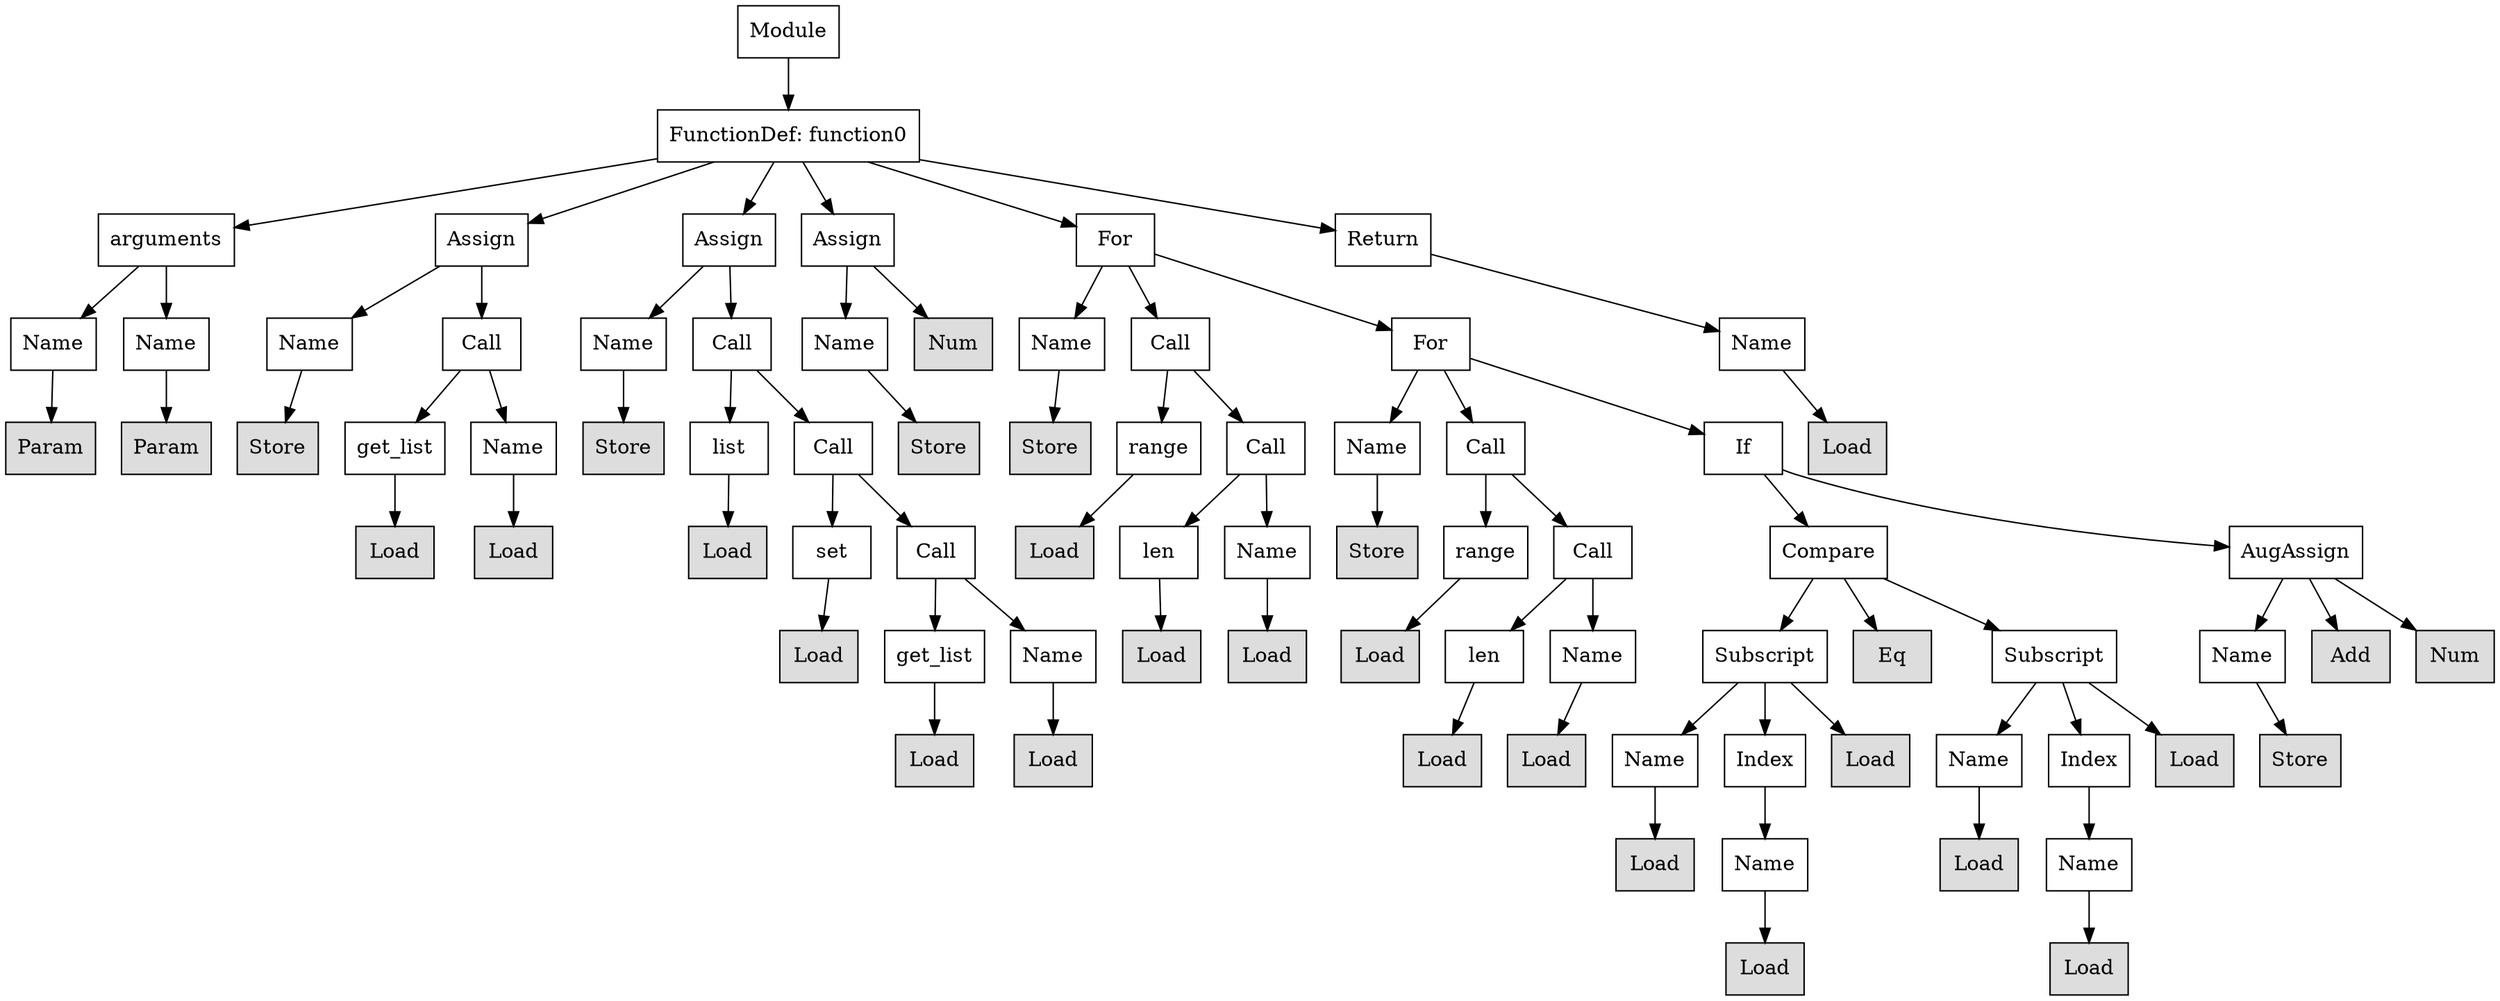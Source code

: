 digraph G {
n0 [shape=rect, label="Module"];
n1 [shape=rect, label="FunctionDef: function0"];
n2 [shape=rect, label="arguments"];
n3 [shape=rect, label="Assign"];
n4 [shape=rect, label="Assign"];
n5 [shape=rect, label="Assign"];
n6 [shape=rect, label="For"];
n7 [shape=rect, label="Return"];
n8 [shape=rect, label="Name"];
n9 [shape=rect, label="Name"];
n10 [shape=rect, label="Name"];
n11 [shape=rect, label="Call"];
n12 [shape=rect, label="Name"];
n13 [shape=rect, label="Call"];
n14 [shape=rect, label="Name"];
n15 [shape=rect, label="Num" style="filled" fillcolor="#dddddd"];
n16 [shape=rect, label="Name"];
n17 [shape=rect, label="Call"];
n18 [shape=rect, label="For"];
n19 [shape=rect, label="Name"];
n20 [shape=rect, label="Param" style="filled" fillcolor="#dddddd"];
n21 [shape=rect, label="Param" style="filled" fillcolor="#dddddd"];
n22 [shape=rect, label="Store" style="filled" fillcolor="#dddddd"];
n23 [shape=rect, label="get_list"];
n24 [shape=rect, label="Name"];
n25 [shape=rect, label="Store" style="filled" fillcolor="#dddddd"];
n26 [shape=rect, label="list"];
n27 [shape=rect, label="Call"];
n28 [shape=rect, label="Store" style="filled" fillcolor="#dddddd"];
n29 [shape=rect, label="Store" style="filled" fillcolor="#dddddd"];
n30 [shape=rect, label="range"];
n31 [shape=rect, label="Call"];
n32 [shape=rect, label="Name"];
n33 [shape=rect, label="Call"];
n34 [shape=rect, label="If"];
n35 [shape=rect, label="Load" style="filled" fillcolor="#dddddd"];
n36 [shape=rect, label="Load" style="filled" fillcolor="#dddddd"];
n37 [shape=rect, label="Load" style="filled" fillcolor="#dddddd"];
n38 [shape=rect, label="Load" style="filled" fillcolor="#dddddd"];
n39 [shape=rect, label="set"];
n40 [shape=rect, label="Call"];
n41 [shape=rect, label="Load" style="filled" fillcolor="#dddddd"];
n42 [shape=rect, label="len"];
n43 [shape=rect, label="Name"];
n44 [shape=rect, label="Store" style="filled" fillcolor="#dddddd"];
n45 [shape=rect, label="range"];
n46 [shape=rect, label="Call"];
n47 [shape=rect, label="Compare"];
n48 [shape=rect, label="AugAssign"];
n49 [shape=rect, label="Load" style="filled" fillcolor="#dddddd"];
n50 [shape=rect, label="get_list"];
n51 [shape=rect, label="Name"];
n52 [shape=rect, label="Load" style="filled" fillcolor="#dddddd"];
n53 [shape=rect, label="Load" style="filled" fillcolor="#dddddd"];
n54 [shape=rect, label="Load" style="filled" fillcolor="#dddddd"];
n55 [shape=rect, label="len"];
n56 [shape=rect, label="Name"];
n57 [shape=rect, label="Subscript"];
n58 [shape=rect, label="Eq" style="filled" fillcolor="#dddddd"];
n59 [shape=rect, label="Subscript"];
n60 [shape=rect, label="Name"];
n61 [shape=rect, label="Add" style="filled" fillcolor="#dddddd"];
n62 [shape=rect, label="Num" style="filled" fillcolor="#dddddd"];
n63 [shape=rect, label="Load" style="filled" fillcolor="#dddddd"];
n64 [shape=rect, label="Load" style="filled" fillcolor="#dddddd"];
n65 [shape=rect, label="Load" style="filled" fillcolor="#dddddd"];
n66 [shape=rect, label="Load" style="filled" fillcolor="#dddddd"];
n67 [shape=rect, label="Name"];
n68 [shape=rect, label="Index"];
n69 [shape=rect, label="Load" style="filled" fillcolor="#dddddd"];
n70 [shape=rect, label="Name"];
n71 [shape=rect, label="Index"];
n72 [shape=rect, label="Load" style="filled" fillcolor="#dddddd"];
n73 [shape=rect, label="Store" style="filled" fillcolor="#dddddd"];
n74 [shape=rect, label="Load" style="filled" fillcolor="#dddddd"];
n75 [shape=rect, label="Name"];
n76 [shape=rect, label="Load" style="filled" fillcolor="#dddddd"];
n77 [shape=rect, label="Name"];
n78 [shape=rect, label="Load" style="filled" fillcolor="#dddddd"];
n79 [shape=rect, label="Load" style="filled" fillcolor="#dddddd"];
n0 -> n1;
n1 -> n2;
n1 -> n3;
n1 -> n4;
n1 -> n5;
n1 -> n6;
n1 -> n7;
n2 -> n8;
n2 -> n9;
n3 -> n10;
n3 -> n11;
n4 -> n12;
n4 -> n13;
n5 -> n14;
n5 -> n15;
n6 -> n16;
n6 -> n17;
n6 -> n18;
n7 -> n19;
n8 -> n20;
n9 -> n21;
n10 -> n22;
n11 -> n23;
n11 -> n24;
n12 -> n25;
n13 -> n26;
n13 -> n27;
n14 -> n28;
n16 -> n29;
n17 -> n30;
n17 -> n31;
n18 -> n32;
n18 -> n33;
n18 -> n34;
n19 -> n35;
n23 -> n36;
n24 -> n37;
n26 -> n38;
n27 -> n39;
n27 -> n40;
n30 -> n41;
n31 -> n42;
n31 -> n43;
n32 -> n44;
n33 -> n45;
n33 -> n46;
n34 -> n47;
n34 -> n48;
n39 -> n49;
n40 -> n50;
n40 -> n51;
n42 -> n52;
n43 -> n53;
n45 -> n54;
n46 -> n55;
n46 -> n56;
n47 -> n57;
n47 -> n58;
n47 -> n59;
n48 -> n60;
n48 -> n61;
n48 -> n62;
n50 -> n63;
n51 -> n64;
n55 -> n65;
n56 -> n66;
n57 -> n67;
n57 -> n68;
n57 -> n69;
n59 -> n70;
n59 -> n71;
n59 -> n72;
n60 -> n73;
n67 -> n74;
n68 -> n75;
n70 -> n76;
n71 -> n77;
n75 -> n78;
n77 -> n79;
}
